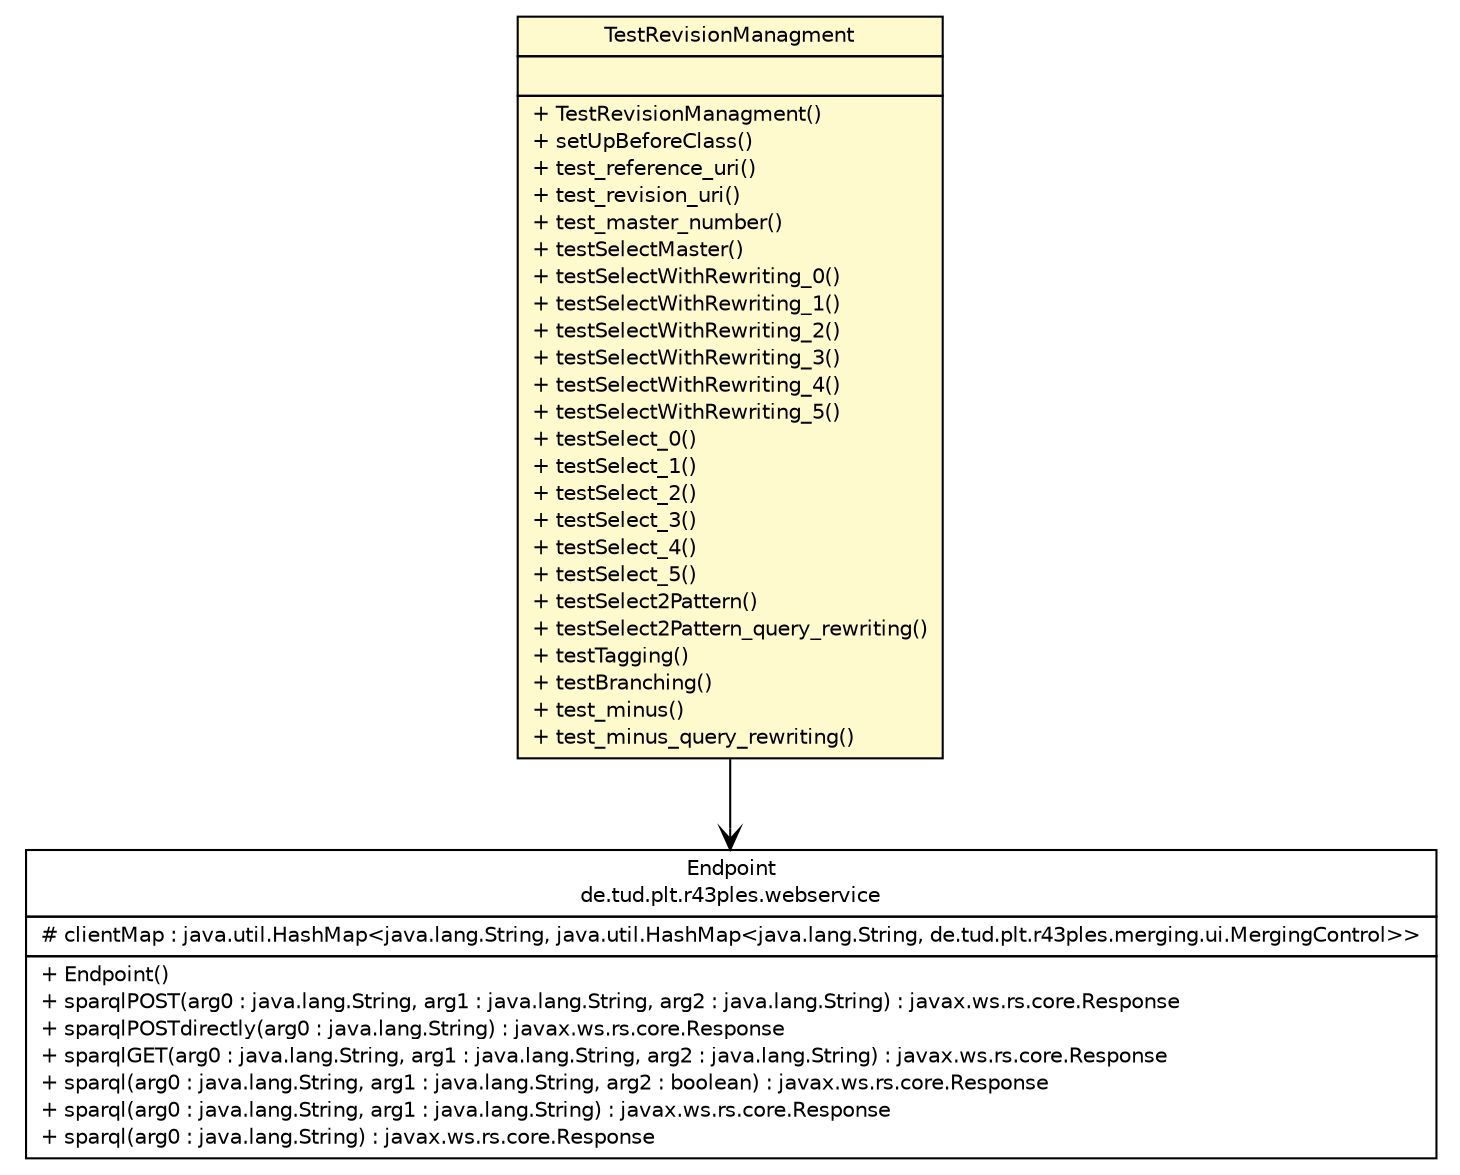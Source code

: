 #!/usr/local/bin/dot
#
# Class diagram 
# Generated by UMLGraph version R5_6-24-gf6e263 (http://www.umlgraph.org/)
#

digraph G {
	edge [fontname="Helvetica",fontsize=10,labelfontname="Helvetica",labelfontsize=10];
	node [fontname="Helvetica",fontsize=10,shape=plaintext];
	nodesep=0.25;
	ranksep=0.5;
	// de.tud.plt.r43ples.test.TestRevisionManagment
	c308 [label=<<table title="de.tud.plt.r43ples.test.TestRevisionManagment" border="0" cellborder="1" cellspacing="0" cellpadding="2" port="p" bgcolor="lemonChiffon" href="./TestRevisionManagment.html">
		<tr><td><table border="0" cellspacing="0" cellpadding="1">
<tr><td align="center" balign="center"> TestRevisionManagment </td></tr>
		</table></td></tr>
		<tr><td><table border="0" cellspacing="0" cellpadding="1">
<tr><td align="left" balign="left">  </td></tr>
		</table></td></tr>
		<tr><td><table border="0" cellspacing="0" cellpadding="1">
<tr><td align="left" balign="left"> + TestRevisionManagment() </td></tr>
<tr><td align="left" balign="left"> + setUpBeforeClass() </td></tr>
<tr><td align="left" balign="left"> + test_reference_uri() </td></tr>
<tr><td align="left" balign="left"> + test_revision_uri() </td></tr>
<tr><td align="left" balign="left"> + test_master_number() </td></tr>
<tr><td align="left" balign="left"> + testSelectMaster() </td></tr>
<tr><td align="left" balign="left"> + testSelectWithRewriting_0() </td></tr>
<tr><td align="left" balign="left"> + testSelectWithRewriting_1() </td></tr>
<tr><td align="left" balign="left"> + testSelectWithRewriting_2() </td></tr>
<tr><td align="left" balign="left"> + testSelectWithRewriting_3() </td></tr>
<tr><td align="left" balign="left"> + testSelectWithRewriting_4() </td></tr>
<tr><td align="left" balign="left"> + testSelectWithRewriting_5() </td></tr>
<tr><td align="left" balign="left"> + testSelect_0() </td></tr>
<tr><td align="left" balign="left"> + testSelect_1() </td></tr>
<tr><td align="left" balign="left"> + testSelect_2() </td></tr>
<tr><td align="left" balign="left"> + testSelect_3() </td></tr>
<tr><td align="left" balign="left"> + testSelect_4() </td></tr>
<tr><td align="left" balign="left"> + testSelect_5() </td></tr>
<tr><td align="left" balign="left"> + testSelect2Pattern() </td></tr>
<tr><td align="left" balign="left"> + testSelect2Pattern_query_rewriting() </td></tr>
<tr><td align="left" balign="left"> + testTagging() </td></tr>
<tr><td align="left" balign="left"> + testBranching() </td></tr>
<tr><td align="left" balign="left"> + test_minus() </td></tr>
<tr><td align="left" balign="left"> + test_minus_query_rewriting() </td></tr>
		</table></td></tr>
		</table>>, URL="./TestRevisionManagment.html", fontname="Helvetica", fontcolor="black", fontsize=10.0];
	// de.tud.plt.r43ples.test.TestRevisionManagment NAVASSOC de.tud.plt.r43ples.webservice.Endpoint
	c308:p -> c316:p [taillabel="", label="", headlabel="", fontname="Helvetica", fontcolor="black", fontsize=10.0, color="black", arrowhead=open];
	// de.tud.plt.r43ples.webservice.Endpoint
	c316 [label=<<table title="de.tud.plt.r43ples.webservice.Endpoint" border="0" cellborder="1" cellspacing="0" cellpadding="2" port="p" href="http://java.sun.com/j2se/1.4.2/docs/api/de/tud/plt/r43ples/webservice/Endpoint.html">
		<tr><td><table border="0" cellspacing="0" cellpadding="1">
<tr><td align="center" balign="center"> Endpoint </td></tr>
<tr><td align="center" balign="center"> de.tud.plt.r43ples.webservice </td></tr>
		</table></td></tr>
		<tr><td><table border="0" cellspacing="0" cellpadding="1">
<tr><td align="left" balign="left"> # clientMap : java.util.HashMap&lt;java.lang.String, java.util.HashMap&lt;java.lang.String, de.tud.plt.r43ples.merging.ui.MergingControl&gt;&gt; </td></tr>
		</table></td></tr>
		<tr><td><table border="0" cellspacing="0" cellpadding="1">
<tr><td align="left" balign="left"> + Endpoint() </td></tr>
<tr><td align="left" balign="left"> + sparqlPOST(arg0 : java.lang.String, arg1 : java.lang.String, arg2 : java.lang.String) : javax.ws.rs.core.Response </td></tr>
<tr><td align="left" balign="left"> + sparqlPOSTdirectly(arg0 : java.lang.String) : javax.ws.rs.core.Response </td></tr>
<tr><td align="left" balign="left"> + sparqlGET(arg0 : java.lang.String, arg1 : java.lang.String, arg2 : java.lang.String) : javax.ws.rs.core.Response </td></tr>
<tr><td align="left" balign="left"> + sparql(arg0 : java.lang.String, arg1 : java.lang.String, arg2 : boolean) : javax.ws.rs.core.Response </td></tr>
<tr><td align="left" balign="left"> + sparql(arg0 : java.lang.String, arg1 : java.lang.String) : javax.ws.rs.core.Response </td></tr>
<tr><td align="left" balign="left"> + sparql(arg0 : java.lang.String) : javax.ws.rs.core.Response </td></tr>
		</table></td></tr>
		</table>>, URL="http://java.sun.com/j2se/1.4.2/docs/api/de/tud/plt/r43ples/webservice/Endpoint.html", fontname="Helvetica", fontcolor="black", fontsize=10.0];
}

